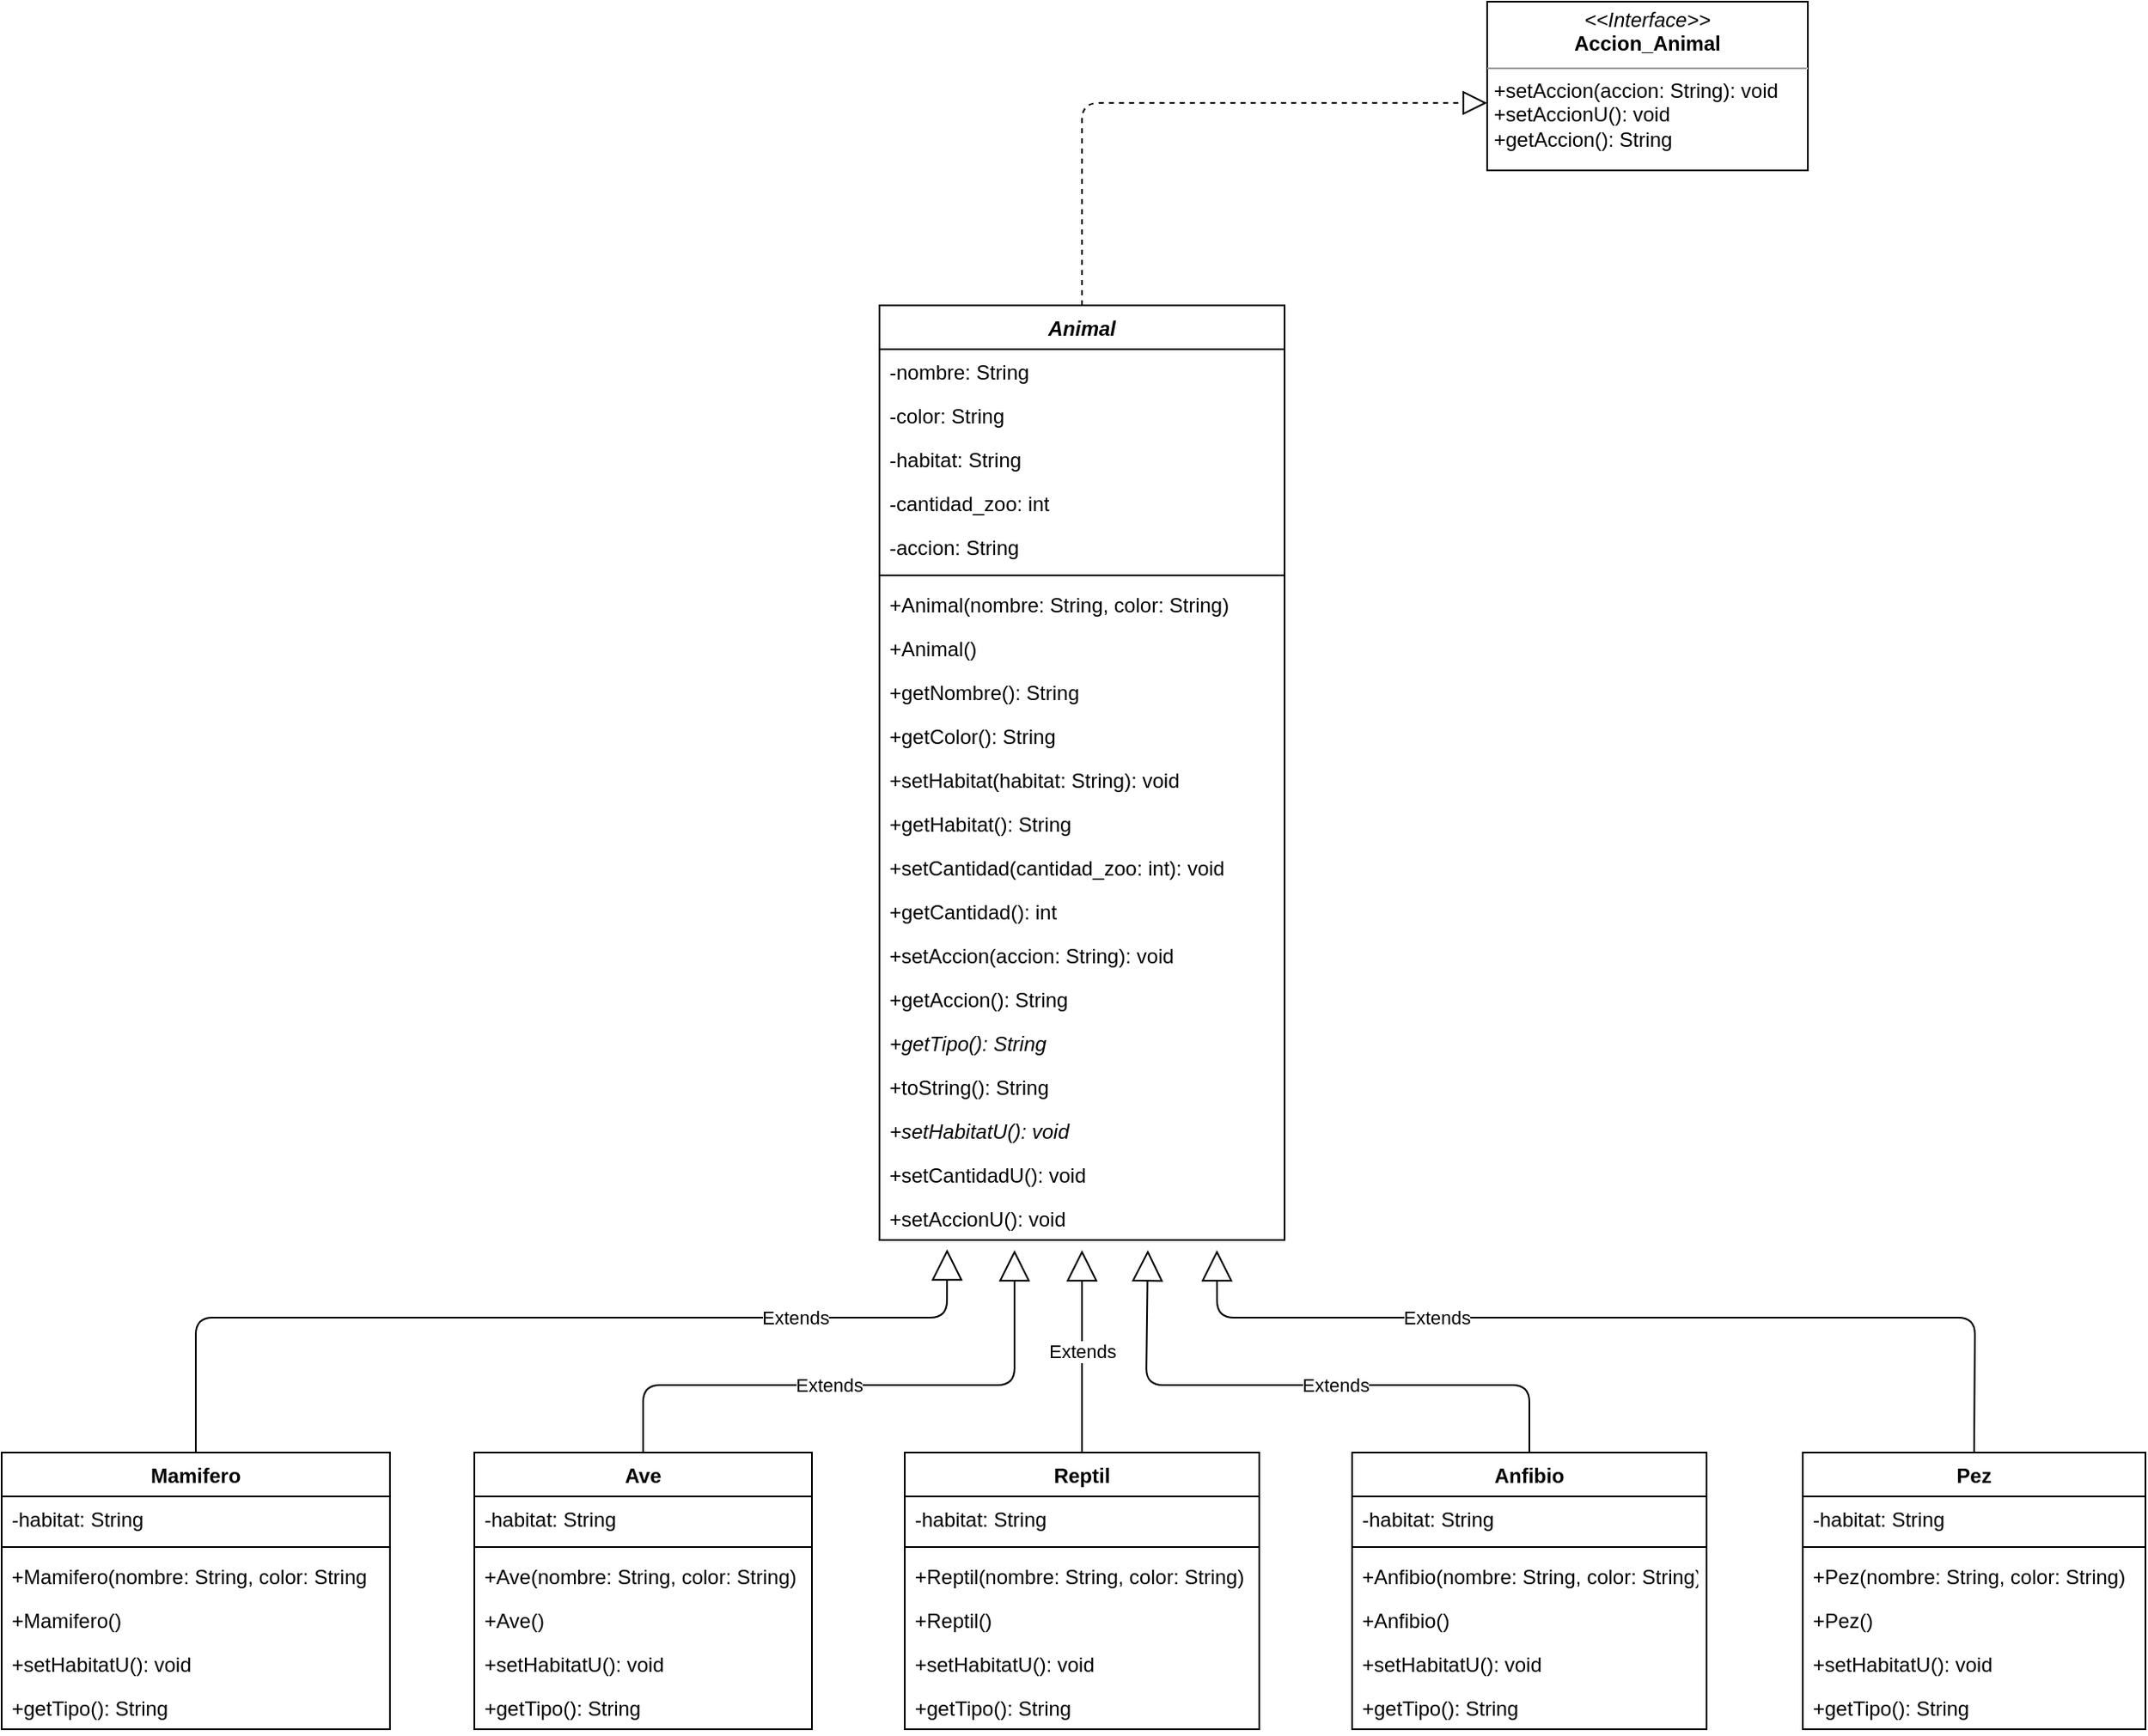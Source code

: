 <mxfile version="13.2.4" type="device"><diagram id="mjp-fc1e5wbxAd1NuNn8" name="Page-1"><mxGraphModel dx="1648" dy="1548" grid="1" gridSize="10" guides="1" tooltips="1" connect="1" arrows="1" fold="1" page="1" pageScale="1" pageWidth="827" pageHeight="1169" math="0" shadow="0"><root><mxCell id="0"/><mxCell id="1" parent="0"/><mxCell id="K_TvtCEfI6pX_NP_HyWN-1" value="Animal" style="swimlane;fontStyle=3;align=center;verticalAlign=top;childLayout=stackLayout;horizontal=1;startSize=26;horizontalStack=0;resizeParent=1;resizeParentMax=0;resizeLast=0;collapsible=1;marginBottom=0;" parent="1" vertex="1"><mxGeometry x="280" y="40" width="240" height="554" as="geometry"/></mxCell><mxCell id="K_TvtCEfI6pX_NP_HyWN-2" value="-nombre: String" style="text;strokeColor=none;fillColor=none;align=left;verticalAlign=top;spacingLeft=4;spacingRight=4;overflow=hidden;rotatable=0;points=[[0,0.5],[1,0.5]];portConstraint=eastwest;" parent="K_TvtCEfI6pX_NP_HyWN-1" vertex="1"><mxGeometry y="26" width="240" height="26" as="geometry"/></mxCell><mxCell id="K_TvtCEfI6pX_NP_HyWN-5" value="-color: String" style="text;strokeColor=none;fillColor=none;align=left;verticalAlign=top;spacingLeft=4;spacingRight=4;overflow=hidden;rotatable=0;points=[[0,0.5],[1,0.5]];portConstraint=eastwest;" parent="K_TvtCEfI6pX_NP_HyWN-1" vertex="1"><mxGeometry y="52" width="240" height="26" as="geometry"/></mxCell><mxCell id="K_TvtCEfI6pX_NP_HyWN-8" value="-habitat: String" style="text;strokeColor=none;fillColor=none;align=left;verticalAlign=top;spacingLeft=4;spacingRight=4;overflow=hidden;rotatable=0;points=[[0,0.5],[1,0.5]];portConstraint=eastwest;" parent="K_TvtCEfI6pX_NP_HyWN-1" vertex="1"><mxGeometry y="78" width="240" height="26" as="geometry"/></mxCell><mxCell id="K_TvtCEfI6pX_NP_HyWN-9" value="-cantidad_zoo: int" style="text;strokeColor=none;fillColor=none;align=left;verticalAlign=top;spacingLeft=4;spacingRight=4;overflow=hidden;rotatable=0;points=[[0,0.5],[1,0.5]];portConstraint=eastwest;" parent="K_TvtCEfI6pX_NP_HyWN-1" vertex="1"><mxGeometry y="104" width="240" height="26" as="geometry"/></mxCell><mxCell id="K_TvtCEfI6pX_NP_HyWN-10" value="-accion: String" style="text;strokeColor=none;fillColor=none;align=left;verticalAlign=top;spacingLeft=4;spacingRight=4;overflow=hidden;rotatable=0;points=[[0,0.5],[1,0.5]];portConstraint=eastwest;" parent="K_TvtCEfI6pX_NP_HyWN-1" vertex="1"><mxGeometry y="130" width="240" height="26" as="geometry"/></mxCell><mxCell id="K_TvtCEfI6pX_NP_HyWN-3" value="" style="line;strokeWidth=1;fillColor=none;align=left;verticalAlign=middle;spacingTop=-1;spacingLeft=3;spacingRight=3;rotatable=0;labelPosition=right;points=[];portConstraint=eastwest;" parent="K_TvtCEfI6pX_NP_HyWN-1" vertex="1"><mxGeometry y="156" width="240" height="8" as="geometry"/></mxCell><mxCell id="K_TvtCEfI6pX_NP_HyWN-4" value="+Animal(nombre: String, color: String)" style="text;strokeColor=none;fillColor=none;align=left;verticalAlign=top;spacingLeft=4;spacingRight=4;overflow=hidden;rotatable=0;points=[[0,0.5],[1,0.5]];portConstraint=eastwest;" parent="K_TvtCEfI6pX_NP_HyWN-1" vertex="1"><mxGeometry y="164" width="240" height="26" as="geometry"/></mxCell><mxCell id="K_TvtCEfI6pX_NP_HyWN-12" value="+Animal()" style="text;strokeColor=none;fillColor=none;align=left;verticalAlign=top;spacingLeft=4;spacingRight=4;overflow=hidden;rotatable=0;points=[[0,0.5],[1,0.5]];portConstraint=eastwest;" parent="K_TvtCEfI6pX_NP_HyWN-1" vertex="1"><mxGeometry y="190" width="240" height="26" as="geometry"/></mxCell><mxCell id="K_TvtCEfI6pX_NP_HyWN-13" value="+getNombre(): String" style="text;strokeColor=none;fillColor=none;align=left;verticalAlign=top;spacingLeft=4;spacingRight=4;overflow=hidden;rotatable=0;points=[[0,0.5],[1,0.5]];portConstraint=eastwest;" parent="K_TvtCEfI6pX_NP_HyWN-1" vertex="1"><mxGeometry y="216" width="240" height="26" as="geometry"/></mxCell><mxCell id="K_TvtCEfI6pX_NP_HyWN-14" value="+getColor(): String" style="text;strokeColor=none;fillColor=none;align=left;verticalAlign=top;spacingLeft=4;spacingRight=4;overflow=hidden;rotatable=0;points=[[0,0.5],[1,0.5]];portConstraint=eastwest;" parent="K_TvtCEfI6pX_NP_HyWN-1" vertex="1"><mxGeometry y="242" width="240" height="26" as="geometry"/></mxCell><mxCell id="K_TvtCEfI6pX_NP_HyWN-15" value="+setHabitat(habitat: String): void" style="text;strokeColor=none;fillColor=none;align=left;verticalAlign=top;spacingLeft=4;spacingRight=4;overflow=hidden;rotatable=0;points=[[0,0.5],[1,0.5]];portConstraint=eastwest;" parent="K_TvtCEfI6pX_NP_HyWN-1" vertex="1"><mxGeometry y="268" width="240" height="26" as="geometry"/></mxCell><mxCell id="K_TvtCEfI6pX_NP_HyWN-16" value="+getHabitat(): String" style="text;strokeColor=none;fillColor=none;align=left;verticalAlign=top;spacingLeft=4;spacingRight=4;overflow=hidden;rotatable=0;points=[[0,0.5],[1,0.5]];portConstraint=eastwest;" parent="K_TvtCEfI6pX_NP_HyWN-1" vertex="1"><mxGeometry y="294" width="240" height="26" as="geometry"/></mxCell><mxCell id="K_TvtCEfI6pX_NP_HyWN-17" value="+setCantidad(cantidad_zoo: int): void" style="text;strokeColor=none;fillColor=none;align=left;verticalAlign=top;spacingLeft=4;spacingRight=4;overflow=hidden;rotatable=0;points=[[0,0.5],[1,0.5]];portConstraint=eastwest;" parent="K_TvtCEfI6pX_NP_HyWN-1" vertex="1"><mxGeometry y="320" width="240" height="26" as="geometry"/></mxCell><mxCell id="K_TvtCEfI6pX_NP_HyWN-18" value="+getCantidad(): int" style="text;strokeColor=none;fillColor=none;align=left;verticalAlign=top;spacingLeft=4;spacingRight=4;overflow=hidden;rotatable=0;points=[[0,0.5],[1,0.5]];portConstraint=eastwest;" parent="K_TvtCEfI6pX_NP_HyWN-1" vertex="1"><mxGeometry y="346" width="240" height="26" as="geometry"/></mxCell><mxCell id="K_TvtCEfI6pX_NP_HyWN-19" value="+setAccion(accion: String): void" style="text;strokeColor=none;fillColor=none;align=left;verticalAlign=top;spacingLeft=4;spacingRight=4;overflow=hidden;rotatable=0;points=[[0,0.5],[1,0.5]];portConstraint=eastwest;" parent="K_TvtCEfI6pX_NP_HyWN-1" vertex="1"><mxGeometry y="372" width="240" height="26" as="geometry"/></mxCell><mxCell id="K_TvtCEfI6pX_NP_HyWN-20" value="+getAccion(): String" style="text;strokeColor=none;fillColor=none;align=left;verticalAlign=top;spacingLeft=4;spacingRight=4;overflow=hidden;rotatable=0;points=[[0,0.5],[1,0.5]];portConstraint=eastwest;" parent="K_TvtCEfI6pX_NP_HyWN-1" vertex="1"><mxGeometry y="398" width="240" height="26" as="geometry"/></mxCell><mxCell id="K_TvtCEfI6pX_NP_HyWN-21" value="+getTipo(): String" style="text;strokeColor=none;fillColor=none;align=left;verticalAlign=top;spacingLeft=4;spacingRight=4;overflow=hidden;rotatable=0;points=[[0,0.5],[1,0.5]];portConstraint=eastwest;fontStyle=2" parent="K_TvtCEfI6pX_NP_HyWN-1" vertex="1"><mxGeometry y="424" width="240" height="26" as="geometry"/></mxCell><mxCell id="K_TvtCEfI6pX_NP_HyWN-22" value="+toString(): String" style="text;strokeColor=none;fillColor=none;align=left;verticalAlign=top;spacingLeft=4;spacingRight=4;overflow=hidden;rotatable=0;points=[[0,0.5],[1,0.5]];portConstraint=eastwest;" parent="K_TvtCEfI6pX_NP_HyWN-1" vertex="1"><mxGeometry y="450" width="240" height="26" as="geometry"/></mxCell><mxCell id="K_TvtCEfI6pX_NP_HyWN-23" value="+setHabitatU(): void" style="text;strokeColor=none;fillColor=none;align=left;verticalAlign=top;spacingLeft=4;spacingRight=4;overflow=hidden;rotatable=0;points=[[0,0.5],[1,0.5]];portConstraint=eastwest;fontStyle=2" parent="K_TvtCEfI6pX_NP_HyWN-1" vertex="1"><mxGeometry y="476" width="240" height="26" as="geometry"/></mxCell><mxCell id="K_TvtCEfI6pX_NP_HyWN-24" value="+setCantidadU(): void" style="text;strokeColor=none;fillColor=none;align=left;verticalAlign=top;spacingLeft=4;spacingRight=4;overflow=hidden;rotatable=0;points=[[0,0.5],[1,0.5]];portConstraint=eastwest;" parent="K_TvtCEfI6pX_NP_HyWN-1" vertex="1"><mxGeometry y="502" width="240" height="26" as="geometry"/></mxCell><mxCell id="K_TvtCEfI6pX_NP_HyWN-25" value="+setAccionU(): void" style="text;strokeColor=none;fillColor=none;align=left;verticalAlign=top;spacingLeft=4;spacingRight=4;overflow=hidden;rotatable=0;points=[[0,0.5],[1,0.5]];portConstraint=eastwest;" parent="K_TvtCEfI6pX_NP_HyWN-1" vertex="1"><mxGeometry y="528" width="240" height="26" as="geometry"/></mxCell><mxCell id="K_TvtCEfI6pX_NP_HyWN-34" value="Extends" style="endArrow=block;endSize=16;endFill=0;html=1;entryX=0.167;entryY=1.213;entryDx=0;entryDy=0;entryPerimeter=0;exitX=0.5;exitY=0;exitDx=0;exitDy=0;" parent="1" source="K_TvtCEfI6pX_NP_HyWN-26" target="K_TvtCEfI6pX_NP_HyWN-25" edge="1"><mxGeometry x="0.539" width="160" relative="1" as="geometry"><mxPoint x="-40" y="720" as="sourcePoint"/><mxPoint x="210" y="590" as="targetPoint"/><Array as="points"><mxPoint x="-125" y="640"/><mxPoint x="140" y="640"/><mxPoint x="320" y="640"/></Array><mxPoint as="offset"/></mxGeometry></mxCell><mxCell id="K_TvtCEfI6pX_NP_HyWN-42" value="Extends" style="endArrow=block;endSize=16;endFill=0;html=1;exitX=0.5;exitY=0;exitDx=0;exitDy=0;" parent="1" source="K_TvtCEfI6pX_NP_HyWN-35" edge="1"><mxGeometry x="-0.122" width="160" relative="1" as="geometry"><mxPoint x="210" y="717" as="sourcePoint"/><mxPoint x="360" y="600" as="targetPoint"/><Array as="points"><mxPoint x="140" y="680"/><mxPoint x="360" y="680"/></Array><mxPoint as="offset"/></mxGeometry></mxCell><mxCell id="K_TvtCEfI6pX_NP_HyWN-43" value="Reptil" style="swimlane;fontStyle=1;align=center;verticalAlign=top;childLayout=stackLayout;horizontal=1;startSize=26;horizontalStack=0;resizeParent=1;resizeParentMax=0;resizeLast=0;collapsible=1;marginBottom=0;" parent="1" vertex="1"><mxGeometry x="295" y="720" width="210" height="164" as="geometry"/></mxCell><mxCell id="K_TvtCEfI6pX_NP_HyWN-44" value="-habitat: String" style="text;strokeColor=none;fillColor=none;align=left;verticalAlign=top;spacingLeft=4;spacingRight=4;overflow=hidden;rotatable=0;points=[[0,0.5],[1,0.5]];portConstraint=eastwest;" parent="K_TvtCEfI6pX_NP_HyWN-43" vertex="1"><mxGeometry y="26" width="210" height="26" as="geometry"/></mxCell><mxCell id="K_TvtCEfI6pX_NP_HyWN-45" value="" style="line;strokeWidth=1;fillColor=none;align=left;verticalAlign=middle;spacingTop=-1;spacingLeft=3;spacingRight=3;rotatable=0;labelPosition=right;points=[];portConstraint=eastwest;" parent="K_TvtCEfI6pX_NP_HyWN-43" vertex="1"><mxGeometry y="52" width="210" height="8" as="geometry"/></mxCell><mxCell id="K_TvtCEfI6pX_NP_HyWN-46" value="+Reptil(nombre: String, color: String)" style="text;strokeColor=none;fillColor=none;align=left;verticalAlign=top;spacingLeft=4;spacingRight=4;overflow=hidden;rotatable=0;points=[[0,0.5],[1,0.5]];portConstraint=eastwest;" parent="K_TvtCEfI6pX_NP_HyWN-43" vertex="1"><mxGeometry y="60" width="210" height="26" as="geometry"/></mxCell><mxCell id="K_TvtCEfI6pX_NP_HyWN-47" value="+Reptil()" style="text;strokeColor=none;fillColor=none;align=left;verticalAlign=top;spacingLeft=4;spacingRight=4;overflow=hidden;rotatable=0;points=[[0,0.5],[1,0.5]];portConstraint=eastwest;" parent="K_TvtCEfI6pX_NP_HyWN-43" vertex="1"><mxGeometry y="86" width="210" height="26" as="geometry"/></mxCell><mxCell id="K_TvtCEfI6pX_NP_HyWN-48" value="+setHabitatU(): void" style="text;strokeColor=none;fillColor=none;align=left;verticalAlign=top;spacingLeft=4;spacingRight=4;overflow=hidden;rotatable=0;points=[[0,0.5],[1,0.5]];portConstraint=eastwest;" parent="K_TvtCEfI6pX_NP_HyWN-43" vertex="1"><mxGeometry y="112" width="210" height="26" as="geometry"/></mxCell><mxCell id="K_TvtCEfI6pX_NP_HyWN-49" value="+getTipo(): String" style="text;strokeColor=none;fillColor=none;align=left;verticalAlign=top;spacingLeft=4;spacingRight=4;overflow=hidden;rotatable=0;points=[[0,0.5],[1,0.5]];portConstraint=eastwest;" parent="K_TvtCEfI6pX_NP_HyWN-43" vertex="1"><mxGeometry y="138" width="210" height="26" as="geometry"/></mxCell><mxCell id="K_TvtCEfI6pX_NP_HyWN-50" value="Extends" style="endArrow=block;endSize=16;endFill=0;html=1;exitX=0.5;exitY=0;exitDx=0;exitDy=0;" parent="1" source="K_TvtCEfI6pX_NP_HyWN-43" edge="1"><mxGeometry width="160" relative="1" as="geometry"><mxPoint x="380" y="720" as="sourcePoint"/><mxPoint x="400" y="600" as="targetPoint"/></mxGeometry></mxCell><mxCell id="K_TvtCEfI6pX_NP_HyWN-64" value="Anfibio" style="swimlane;fontStyle=1;align=center;verticalAlign=top;childLayout=stackLayout;horizontal=1;startSize=26;horizontalStack=0;resizeParent=1;resizeParentMax=0;resizeLast=0;collapsible=1;marginBottom=0;" parent="1" vertex="1"><mxGeometry x="560" y="720" width="210" height="164" as="geometry"/></mxCell><mxCell id="K_TvtCEfI6pX_NP_HyWN-65" value="-habitat: String" style="text;strokeColor=none;fillColor=none;align=left;verticalAlign=top;spacingLeft=4;spacingRight=4;overflow=hidden;rotatable=0;points=[[0,0.5],[1,0.5]];portConstraint=eastwest;" parent="K_TvtCEfI6pX_NP_HyWN-64" vertex="1"><mxGeometry y="26" width="210" height="26" as="geometry"/></mxCell><mxCell id="K_TvtCEfI6pX_NP_HyWN-66" value="" style="line;strokeWidth=1;fillColor=none;align=left;verticalAlign=middle;spacingTop=-1;spacingLeft=3;spacingRight=3;rotatable=0;labelPosition=right;points=[];portConstraint=eastwest;" parent="K_TvtCEfI6pX_NP_HyWN-64" vertex="1"><mxGeometry y="52" width="210" height="8" as="geometry"/></mxCell><mxCell id="K_TvtCEfI6pX_NP_HyWN-67" value="+Anfibio(nombre: String, color: String)" style="text;strokeColor=none;fillColor=none;align=left;verticalAlign=top;spacingLeft=4;spacingRight=4;overflow=hidden;rotatable=0;points=[[0,0.5],[1,0.5]];portConstraint=eastwest;" parent="K_TvtCEfI6pX_NP_HyWN-64" vertex="1"><mxGeometry y="60" width="210" height="26" as="geometry"/></mxCell><mxCell id="K_TvtCEfI6pX_NP_HyWN-68" value="+Anfibio()" style="text;strokeColor=none;fillColor=none;align=left;verticalAlign=top;spacingLeft=4;spacingRight=4;overflow=hidden;rotatable=0;points=[[0,0.5],[1,0.5]];portConstraint=eastwest;" parent="K_TvtCEfI6pX_NP_HyWN-64" vertex="1"><mxGeometry y="86" width="210" height="26" as="geometry"/></mxCell><mxCell id="K_TvtCEfI6pX_NP_HyWN-69" value="+setHabitatU(): void" style="text;strokeColor=none;fillColor=none;align=left;verticalAlign=top;spacingLeft=4;spacingRight=4;overflow=hidden;rotatable=0;points=[[0,0.5],[1,0.5]];portConstraint=eastwest;" parent="K_TvtCEfI6pX_NP_HyWN-64" vertex="1"><mxGeometry y="112" width="210" height="26" as="geometry"/></mxCell><mxCell id="K_TvtCEfI6pX_NP_HyWN-70" value="+getTipo(): String" style="text;strokeColor=none;fillColor=none;align=left;verticalAlign=top;spacingLeft=4;spacingRight=4;overflow=hidden;rotatable=0;points=[[0,0.5],[1,0.5]];portConstraint=eastwest;" parent="K_TvtCEfI6pX_NP_HyWN-64" vertex="1"><mxGeometry y="138" width="210" height="26" as="geometry"/></mxCell><mxCell id="K_TvtCEfI6pX_NP_HyWN-71" value="Extends" style="endArrow=block;endSize=16;endFill=0;html=1;exitX=0.5;exitY=0;exitDx=0;exitDy=0;" parent="1" source="K_TvtCEfI6pX_NP_HyWN-64" edge="1"><mxGeometry x="-0.108" width="160" relative="1" as="geometry"><mxPoint x="470" y="830" as="sourcePoint"/><mxPoint x="439" y="600" as="targetPoint"/><Array as="points"><mxPoint x="665" y="680"/><mxPoint x="438" y="680"/></Array><mxPoint as="offset"/></mxGeometry></mxCell><mxCell id="K_TvtCEfI6pX_NP_HyWN-72" value="Pez" style="swimlane;fontStyle=1;align=center;verticalAlign=top;childLayout=stackLayout;horizontal=1;startSize=26;horizontalStack=0;resizeParent=1;resizeParentMax=0;resizeLast=0;collapsible=1;marginBottom=0;" parent="1" vertex="1"><mxGeometry x="827" y="720" width="203" height="164" as="geometry"/></mxCell><mxCell id="K_TvtCEfI6pX_NP_HyWN-73" value="-habitat: String" style="text;strokeColor=none;fillColor=none;align=left;verticalAlign=top;spacingLeft=4;spacingRight=4;overflow=hidden;rotatable=0;points=[[0,0.5],[1,0.5]];portConstraint=eastwest;" parent="K_TvtCEfI6pX_NP_HyWN-72" vertex="1"><mxGeometry y="26" width="203" height="26" as="geometry"/></mxCell><mxCell id="K_TvtCEfI6pX_NP_HyWN-74" value="" style="line;strokeWidth=1;fillColor=none;align=left;verticalAlign=middle;spacingTop=-1;spacingLeft=3;spacingRight=3;rotatable=0;labelPosition=right;points=[];portConstraint=eastwest;" parent="K_TvtCEfI6pX_NP_HyWN-72" vertex="1"><mxGeometry y="52" width="203" height="8" as="geometry"/></mxCell><mxCell id="K_TvtCEfI6pX_NP_HyWN-75" value="+Pez(nombre: String, color: String)" style="text;strokeColor=none;fillColor=none;align=left;verticalAlign=top;spacingLeft=4;spacingRight=4;overflow=hidden;rotatable=0;points=[[0,0.5],[1,0.5]];portConstraint=eastwest;" parent="K_TvtCEfI6pX_NP_HyWN-72" vertex="1"><mxGeometry y="60" width="203" height="26" as="geometry"/></mxCell><mxCell id="K_TvtCEfI6pX_NP_HyWN-76" value="+Pez()" style="text;strokeColor=none;fillColor=none;align=left;verticalAlign=top;spacingLeft=4;spacingRight=4;overflow=hidden;rotatable=0;points=[[0,0.5],[1,0.5]];portConstraint=eastwest;" parent="K_TvtCEfI6pX_NP_HyWN-72" vertex="1"><mxGeometry y="86" width="203" height="26" as="geometry"/></mxCell><mxCell id="K_TvtCEfI6pX_NP_HyWN-77" value="+setHabitatU(): void" style="text;strokeColor=none;fillColor=none;align=left;verticalAlign=top;spacingLeft=4;spacingRight=4;overflow=hidden;rotatable=0;points=[[0,0.5],[1,0.5]];portConstraint=eastwest;" parent="K_TvtCEfI6pX_NP_HyWN-72" vertex="1"><mxGeometry y="112" width="203" height="26" as="geometry"/></mxCell><mxCell id="K_TvtCEfI6pX_NP_HyWN-78" value="+getTipo(): String" style="text;strokeColor=none;fillColor=none;align=left;verticalAlign=top;spacingLeft=4;spacingRight=4;overflow=hidden;rotatable=0;points=[[0,0.5],[1,0.5]];portConstraint=eastwest;" parent="K_TvtCEfI6pX_NP_HyWN-72" vertex="1"><mxGeometry y="138" width="203" height="26" as="geometry"/></mxCell><mxCell id="K_TvtCEfI6pX_NP_HyWN-79" value="Extends" style="endArrow=block;endSize=16;endFill=0;html=1;entryX=0.833;entryY=1.231;entryDx=0;entryDy=0;entryPerimeter=0;exitX=0.5;exitY=0;exitDx=0;exitDy=0;" parent="1" source="K_TvtCEfI6pX_NP_HyWN-72" target="K_TvtCEfI6pX_NP_HyWN-25" edge="1"><mxGeometry x="0.403" width="160" relative="1" as="geometry"><mxPoint x="470" y="830" as="sourcePoint"/><mxPoint x="630" y="830" as="targetPoint"/><Array as="points"><mxPoint x="929" y="640"/><mxPoint x="730" y="640"/><mxPoint x="480" y="640"/></Array><mxPoint as="offset"/></mxGeometry></mxCell><mxCell id="K_TvtCEfI6pX_NP_HyWN-26" value="Mamifero" style="swimlane;fontStyle=1;align=center;verticalAlign=top;childLayout=stackLayout;horizontal=1;startSize=26;horizontalStack=0;resizeParent=1;resizeParentMax=0;resizeLast=0;collapsible=1;marginBottom=0;" parent="1" vertex="1"><mxGeometry x="-240" y="720" width="230" height="164" as="geometry"/></mxCell><mxCell id="K_TvtCEfI6pX_NP_HyWN-27" value="-habitat: String" style="text;strokeColor=none;fillColor=none;align=left;verticalAlign=top;spacingLeft=4;spacingRight=4;overflow=hidden;rotatable=0;points=[[0,0.5],[1,0.5]];portConstraint=eastwest;" parent="K_TvtCEfI6pX_NP_HyWN-26" vertex="1"><mxGeometry y="26" width="230" height="26" as="geometry"/></mxCell><mxCell id="K_TvtCEfI6pX_NP_HyWN-28" value="" style="line;strokeWidth=1;fillColor=none;align=left;verticalAlign=middle;spacingTop=-1;spacingLeft=3;spacingRight=3;rotatable=0;labelPosition=right;points=[];portConstraint=eastwest;" parent="K_TvtCEfI6pX_NP_HyWN-26" vertex="1"><mxGeometry y="52" width="230" height="8" as="geometry"/></mxCell><mxCell id="K_TvtCEfI6pX_NP_HyWN-29" value="+Mamifero(nombre: String, color: String" style="text;strokeColor=none;fillColor=none;align=left;verticalAlign=top;spacingLeft=4;spacingRight=4;overflow=hidden;rotatable=0;points=[[0,0.5],[1,0.5]];portConstraint=eastwest;" parent="K_TvtCEfI6pX_NP_HyWN-26" vertex="1"><mxGeometry y="60" width="230" height="26" as="geometry"/></mxCell><mxCell id="K_TvtCEfI6pX_NP_HyWN-30" value="+Mamifero()" style="text;strokeColor=none;fillColor=none;align=left;verticalAlign=top;spacingLeft=4;spacingRight=4;overflow=hidden;rotatable=0;points=[[0,0.5],[1,0.5]];portConstraint=eastwest;" parent="K_TvtCEfI6pX_NP_HyWN-26" vertex="1"><mxGeometry y="86" width="230" height="26" as="geometry"/></mxCell><mxCell id="K_TvtCEfI6pX_NP_HyWN-31" value="+setHabitatU(): void" style="text;strokeColor=none;fillColor=none;align=left;verticalAlign=top;spacingLeft=4;spacingRight=4;overflow=hidden;rotatable=0;points=[[0,0.5],[1,0.5]];portConstraint=eastwest;" parent="K_TvtCEfI6pX_NP_HyWN-26" vertex="1"><mxGeometry y="112" width="230" height="26" as="geometry"/></mxCell><mxCell id="K_TvtCEfI6pX_NP_HyWN-32" value="+getTipo(): String" style="text;strokeColor=none;fillColor=none;align=left;verticalAlign=top;spacingLeft=4;spacingRight=4;overflow=hidden;rotatable=0;points=[[0,0.5],[1,0.5]];portConstraint=eastwest;" parent="K_TvtCEfI6pX_NP_HyWN-26" vertex="1"><mxGeometry y="138" width="230" height="26" as="geometry"/></mxCell><mxCell id="K_TvtCEfI6pX_NP_HyWN-35" value="Ave" style="swimlane;fontStyle=1;align=center;verticalAlign=top;childLayout=stackLayout;horizontal=1;startSize=26;horizontalStack=0;resizeParent=1;resizeParentMax=0;resizeLast=0;collapsible=1;marginBottom=0;" parent="1" vertex="1"><mxGeometry x="40" y="720" width="200" height="164" as="geometry"/></mxCell><mxCell id="K_TvtCEfI6pX_NP_HyWN-36" value="-habitat: String" style="text;strokeColor=none;fillColor=none;align=left;verticalAlign=top;spacingLeft=4;spacingRight=4;overflow=hidden;rotatable=0;points=[[0,0.5],[1,0.5]];portConstraint=eastwest;" parent="K_TvtCEfI6pX_NP_HyWN-35" vertex="1"><mxGeometry y="26" width="200" height="26" as="geometry"/></mxCell><mxCell id="K_TvtCEfI6pX_NP_HyWN-37" value="" style="line;strokeWidth=1;fillColor=none;align=left;verticalAlign=middle;spacingTop=-1;spacingLeft=3;spacingRight=3;rotatable=0;labelPosition=right;points=[];portConstraint=eastwest;" parent="K_TvtCEfI6pX_NP_HyWN-35" vertex="1"><mxGeometry y="52" width="200" height="8" as="geometry"/></mxCell><mxCell id="K_TvtCEfI6pX_NP_HyWN-38" value="+Ave(nombre: String, color: String)" style="text;strokeColor=none;fillColor=none;align=left;verticalAlign=top;spacingLeft=4;spacingRight=4;overflow=hidden;rotatable=0;points=[[0,0.5],[1,0.5]];portConstraint=eastwest;" parent="K_TvtCEfI6pX_NP_HyWN-35" vertex="1"><mxGeometry y="60" width="200" height="26" as="geometry"/></mxCell><mxCell id="K_TvtCEfI6pX_NP_HyWN-39" value="+Ave()" style="text;strokeColor=none;fillColor=none;align=left;verticalAlign=top;spacingLeft=4;spacingRight=4;overflow=hidden;rotatable=0;points=[[0,0.5],[1,0.5]];portConstraint=eastwest;" parent="K_TvtCEfI6pX_NP_HyWN-35" vertex="1"><mxGeometry y="86" width="200" height="26" as="geometry"/></mxCell><mxCell id="K_TvtCEfI6pX_NP_HyWN-40" value="+setHabitatU(): void" style="text;strokeColor=none;fillColor=none;align=left;verticalAlign=top;spacingLeft=4;spacingRight=4;overflow=hidden;rotatable=0;points=[[0,0.5],[1,0.5]];portConstraint=eastwest;" parent="K_TvtCEfI6pX_NP_HyWN-35" vertex="1"><mxGeometry y="112" width="200" height="26" as="geometry"/></mxCell><mxCell id="K_TvtCEfI6pX_NP_HyWN-41" value="+getTipo(): String" style="text;strokeColor=none;fillColor=none;align=left;verticalAlign=top;spacingLeft=4;spacingRight=4;overflow=hidden;rotatable=0;points=[[0,0.5],[1,0.5]];portConstraint=eastwest;" parent="K_TvtCEfI6pX_NP_HyWN-35" vertex="1"><mxGeometry y="138" width="200" height="26" as="geometry"/></mxCell><mxCell id="K_TvtCEfI6pX_NP_HyWN-82" value="&lt;p style=&quot;margin: 0px ; margin-top: 4px ; text-align: center&quot;&gt;&lt;i&gt;&amp;lt;&amp;lt;Interface&amp;gt;&amp;gt;&lt;/i&gt;&lt;br&gt;&lt;b&gt;Accion_Animal&lt;/b&gt;&lt;/p&gt;&lt;hr size=&quot;1&quot;&gt;&lt;p style=&quot;margin: 0px ; margin-left: 4px&quot;&gt;+setAccion(accion: String): void&lt;/p&gt;&lt;p style=&quot;margin: 0px ; margin-left: 4px&quot;&gt;+setAccionU(): void&lt;/p&gt;&lt;p style=&quot;margin: 0px ; margin-left: 4px&quot;&gt;+getAccion(): String&lt;/p&gt;" style="verticalAlign=top;align=left;overflow=fill;fontSize=12;fontFamily=Helvetica;html=1;" parent="1" vertex="1"><mxGeometry x="640" y="-140" width="190" height="100" as="geometry"/></mxCell><mxCell id="K_TvtCEfI6pX_NP_HyWN-84" value="" style="endArrow=block;dashed=1;endFill=0;endSize=12;html=1;exitX=0.5;exitY=0;exitDx=0;exitDy=0;entryX=0;entryY=0.6;entryDx=0;entryDy=0;entryPerimeter=0;" parent="1" source="K_TvtCEfI6pX_NP_HyWN-1" target="K_TvtCEfI6pX_NP_HyWN-82" edge="1"><mxGeometry width="160" relative="1" as="geometry"><mxPoint x="450" y="-80" as="sourcePoint"/><mxPoint x="620" y="-80" as="targetPoint"/><Array as="points"><mxPoint x="400" y="-80"/></Array></mxGeometry></mxCell></root></mxGraphModel></diagram></mxfile>
